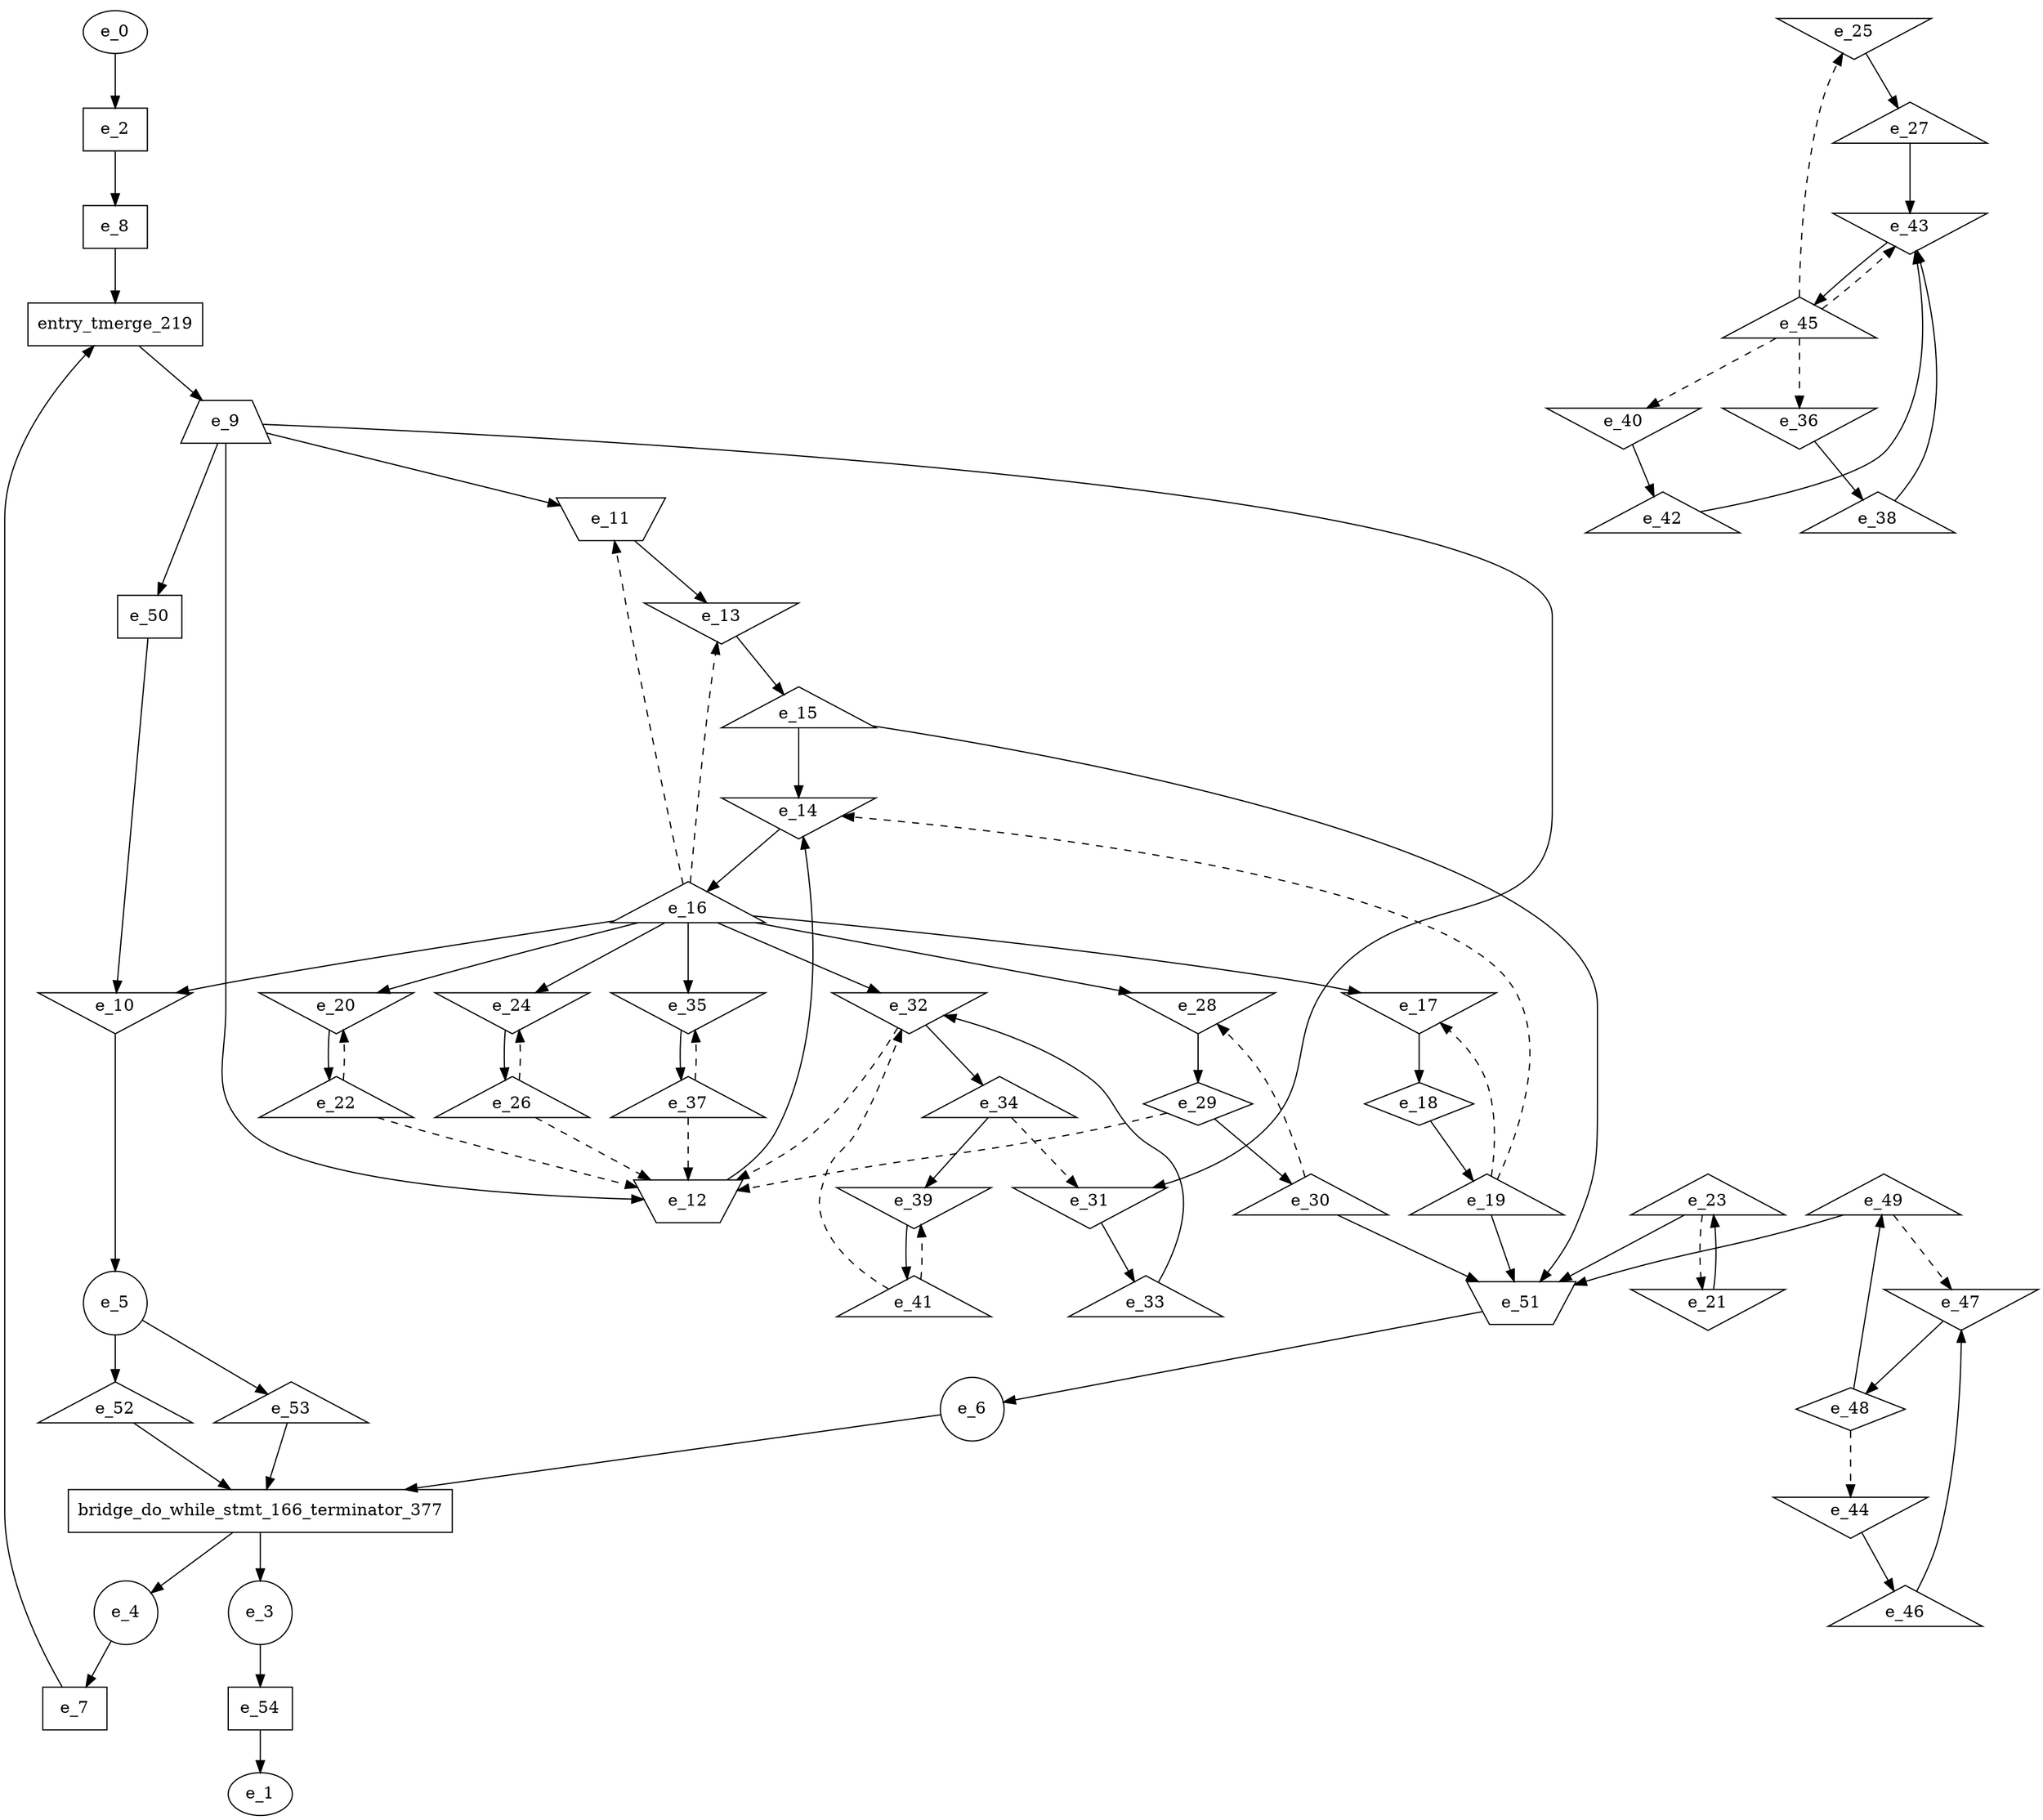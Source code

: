 digraph control_path {
  e_0: entry_node : n ;
  e_1: exit_node : s ;
  e_2 [shape = dot];
  e_3 [shape = circle];
  e_4 [shape = circle];
  e_5 [shape = circle];
  e_6 [shape = circle];
  e_7 [shape = dot];
  e_8 [shape = dot];
  e_9 [shape = trapezium];
  e_10 [shape = invtriangle];
  e_11 [shape = invtrapezium];
  e_12 [shape = invtrapezium];
  e_13 [shape = invtriangle];
  e_14 [shape = invtriangle];
  e_15 [shape = triangle];
  e_16 [shape = triangle];
  e_17 [shape = invtriangle];
  e_18 [shape = diamond];
  e_19 [shape = triangle];
  e_20 [shape = invtriangle];
  e_21 [shape = invtriangle];
  e_22 [shape = triangle];
  e_23 [shape = triangle];
  e_24 [shape = invtriangle];
  e_25 [shape = invtriangle];
  e_26 [shape = triangle];
  e_27 [shape = triangle];
  e_28 [shape = invtriangle];
  e_29 [shape = diamond];
  e_30 [shape = triangle];
  e_31 [shape = invtriangle];
  e_32 [shape = invtriangle];
  e_33 [shape = triangle];
  e_34 [shape = triangle];
  e_35 [shape = invtriangle];
  e_36 [shape = invtriangle];
  e_37 [shape = triangle];
  e_38 [shape = triangle];
  e_39 [shape = invtriangle];
  e_40 [shape = invtriangle];
  e_41 [shape = triangle];
  e_42 [shape = triangle];
  e_43 [shape = invtriangle];
  e_44 [shape = invtriangle];
  e_45 [shape = triangle];
  e_46 [shape = triangle];
  e_47 [shape = invtriangle];
  e_48 [shape = diamond];
  e_49 [shape = triangle];
  e_50 [shape = dot];
  e_51 [shape = invtrapezium];
  e_52 [shape = triangle];
  e_53 [shape = triangle];
  e_54 [shape = dot];
  e_54 -> e_1;
  e_0 -> e_2;
  e_10 -> e_5;
  e_51 -> e_6;
  e_4 -> e_7;
  e_2 -> e_8;
  e_50 -> e_10;
  e_16 -> e_10;
  e_9 -> e_11;
  e_16 -> e_11[style = dashed];
  e_9 -> e_12;
  e_37 -> e_12[style = dashed];
  e_32 -> e_12[style = dashed];
  e_22 -> e_12[style = dashed];
  e_29 -> e_12[style = dashed];
  e_26 -> e_12[style = dashed];
  e_11 -> e_13;
  e_16 -> e_13[style = dashed];
  e_15 -> e_14;
  e_12 -> e_14;
  e_19 -> e_14[style = dashed];
  e_13 -> e_15;
  e_14 -> e_16;
  e_16 -> e_17;
  e_19 -> e_17[style = dashed];
  e_17 -> e_18;
  e_18 -> e_19;
  e_16 -> e_20;
  e_22 -> e_20[style = dashed];
  e_23 -> e_21[style = dashed];
  e_20 -> e_22;
  e_21 -> e_23;
  e_16 -> e_24;
  e_26 -> e_24[style = dashed];
  e_45 -> e_25[style = dashed];
  e_24 -> e_26;
  e_25 -> e_27;
  e_16 -> e_28;
  e_30 -> e_28[style = dashed];
  e_28 -> e_29;
  e_29 -> e_30;
  e_9 -> e_31;
  e_34 -> e_31[style = dashed];
  e_16 -> e_32;
  e_33 -> e_32;
  e_41 -> e_32[style = dashed];
  e_31 -> e_33;
  e_32 -> e_34;
  e_16 -> e_35;
  e_37 -> e_35[style = dashed];
  e_45 -> e_36[style = dashed];
  e_35 -> e_37;
  e_36 -> e_38;
  e_34 -> e_39;
  e_41 -> e_39[style = dashed];
  e_45 -> e_40[style = dashed];
  e_39 -> e_41;
  e_40 -> e_42;
  e_42 -> e_43;
  e_27 -> e_43;
  e_38 -> e_43;
  e_45 -> e_43[style = dashed];
  e_48 -> e_44[style = dashed];
  e_43 -> e_45;
  e_44 -> e_46;
  e_46 -> e_47;
  e_49 -> e_47[style = dashed];
  e_47 -> e_48;
  e_48 -> e_49;
  e_9 -> e_50;
  e_49 -> e_51;
  e_15 -> e_51;
  e_30 -> e_51;
  e_23 -> e_51;
  e_19 -> e_51;
  e_5 -> e_52;
  e_5 -> e_53;
  e_3 -> e_54;
  bridge_do_while_stmt_166_terminator_377 [shape=rectangle];
e_6 -> bridge_do_while_stmt_166_terminator_377;
e_53 -> bridge_do_while_stmt_166_terminator_377;
e_52 -> bridge_do_while_stmt_166_terminator_377;
bridge_do_while_stmt_166_terminator_377 -> e_4;
bridge_do_while_stmt_166_terminator_377 -> e_3;
entry_tmerge_219 [shape = rectangle]; 
e_7 -> entry_tmerge_219;
e_8 -> entry_tmerge_219;
entry_tmerge_219 -> e_9;
}
